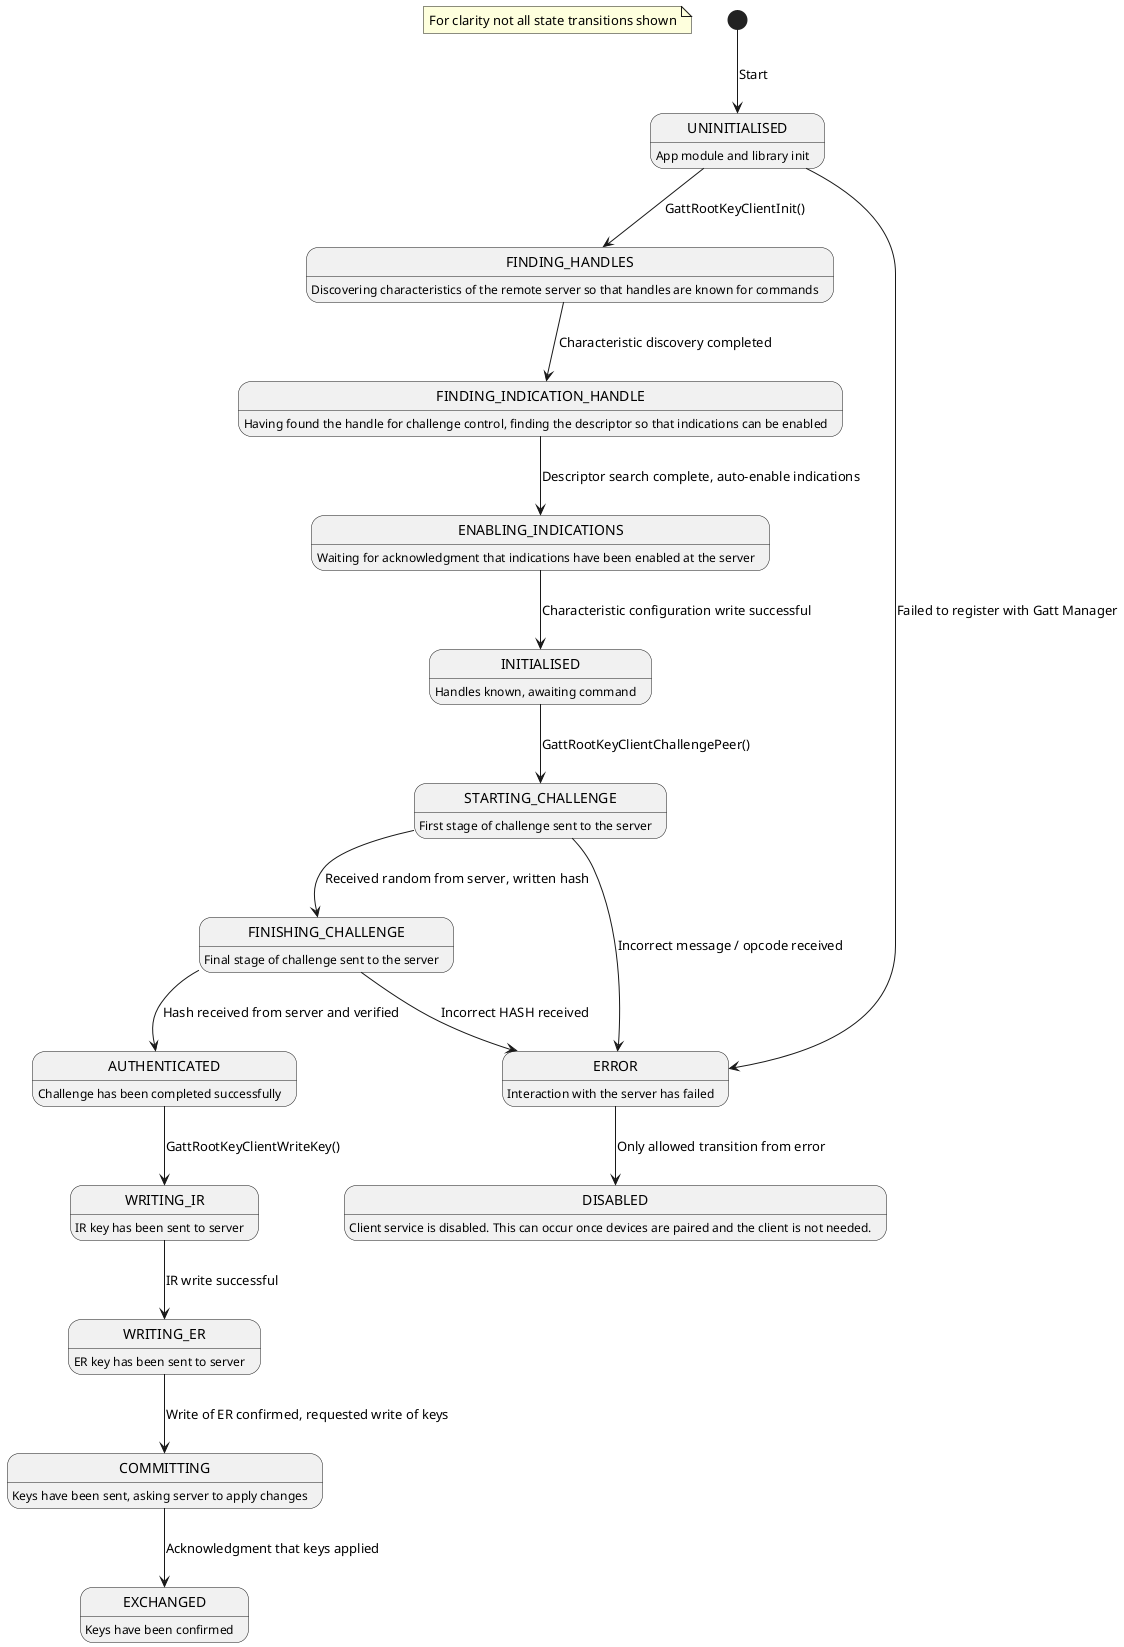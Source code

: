 @startuml


    note "For clarity not all state transitions shown" as N1

    [*] -down-> UNINITIALISED : Start

    UNINITIALISED : App module and library init
    UNINITIALISED --> FINDING_HANDLES : GattRootKeyClientInit()
    UNINITIALISED --> ERROR : Failed to register with Gatt Manager

    DISABLED : Client service is disabled. This can occur once devices are paired and the client is not needed.

    FINDING_HANDLES : Discovering characteristics of the remote server so that handles are known for commands
    FINDING_HANDLES --> FINDING_INDICATION_HANDLE : Characteristic discovery completed 

    FINDING_INDICATION_HANDLE : Having found the handle for challenge control, finding the descriptor so that indications can be enabled
    FINDING_INDICATION_HANDLE --> ENABLING_INDICATIONS : Descriptor search complete, auto-enable indications

    ENABLING_INDICATIONS : Waiting for acknowledgment that indications have been enabled at the server
    ENABLING_INDICATIONS --> INITIALISED : Characteristic configuration write successful

    INITIALISED : Handles known, awaiting command
    INITIALISED --> STARTING_CHALLENGE : GattRootKeyClientChallengePeer()

    STARTING_CHALLENGE : First stage of challenge sent to the server
    STARTING_CHALLENGE --> FINISHING_CHALLENGE : Received random from server, written hash
    STARTING_CHALLENGE --> ERROR : Incorrect message / opcode received

    FINISHING_CHALLENGE : Final stage of challenge sent to the server
    FINISHING_CHALLENGE --> AUTHENTICATED :Hash received from server and verified
    FINISHING_CHALLENGE --> ERROR : Incorrect HASH received

    AUTHENTICATED : Challenge has been completed successfully
    AUTHENTICATED --> WRITING_IR : GattRootKeyClientWriteKey()

    WRITING_IR : IR key has been sent to server
    WRITING_IR --> WRITING_ER : IR write successful

    WRITING_ER : ER key has been sent to server
    WRITING_ER --> COMMITTING : Write of ER confirmed, requested write of keys

    COMMITTING : Keys have been sent, asking server to apply changes
    COMMITTING --> EXCHANGED: Acknowledgment that keys applied

    EXCHANGED : Keys have been confirmed

    ERROR : Interaction with the server has failed
    ERROR --> DISABLED: Only allowed transition from error

@enduml

